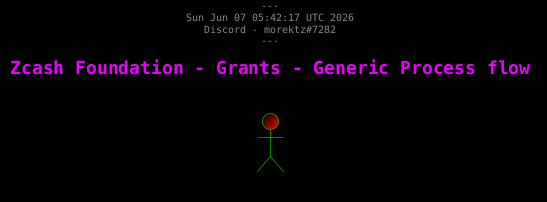 @startuml 

/'
This proess is flow is being created for this - https://github.com/morektz/MorektzBountySmash/blob/main/D/qbrzg.md
Being created here for consolidation of diagrams.
'/

'Scale 

'Styling 

skinparam {
    DefaultTextAlignment Center
    DefaultFontName Monospaced
    ArrowColor Black
    backgroundColor Black
    TitleFontColor E900FF
    Shadowing False

    ActorBackgroundColor Black/Red
    ActorBorderColor 06FF00
}


header 
---
%date()
Discord - morektz#7282
---
end header 

title 
=Zcash Foundation - Grants - Generic Process flow 

end title 

' Actor 

Actor as m1 



@enduml
